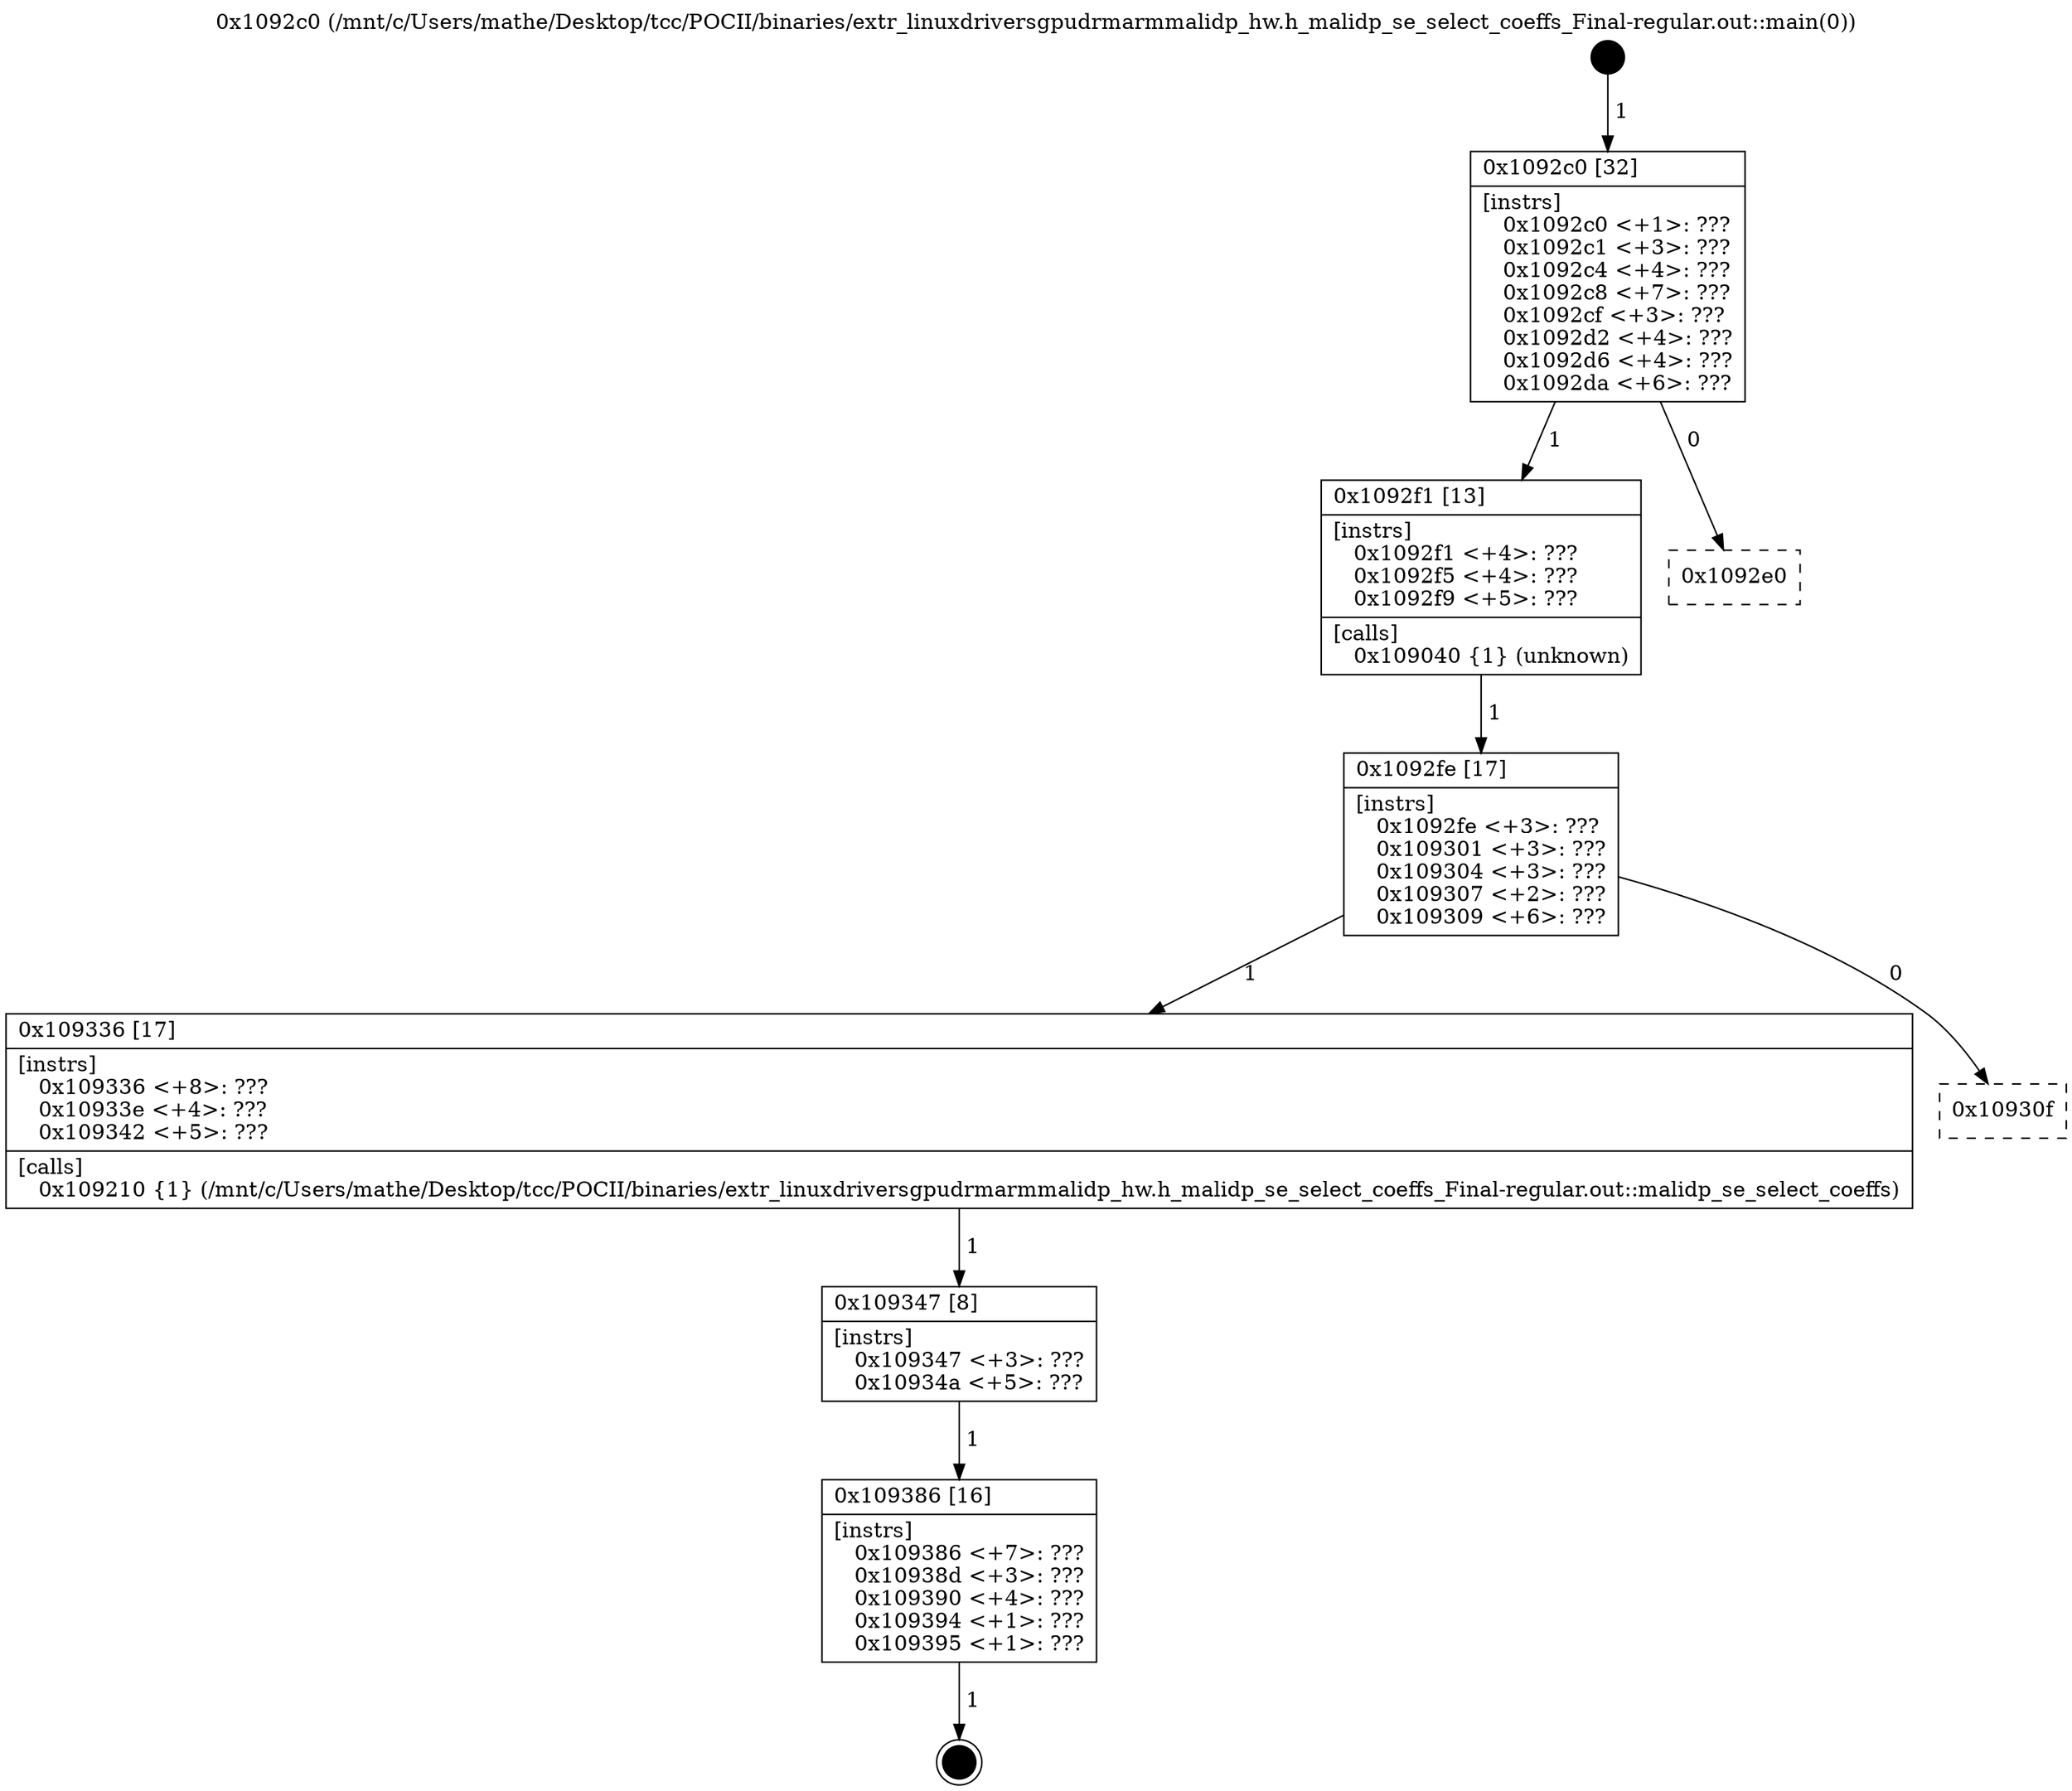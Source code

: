 digraph "0x1092c0" {
  label = "0x1092c0 (/mnt/c/Users/mathe/Desktop/tcc/POCII/binaries/extr_linuxdriversgpudrmarmmalidp_hw.h_malidp_se_select_coeffs_Final-regular.out::main(0))"
  labelloc = "t"
  node[shape=record]

  Entry [label="",width=0.3,height=0.3,shape=circle,fillcolor=black,style=filled]
  "0x1092c0" [label="{
     0x1092c0 [32]\l
     | [instrs]\l
     &nbsp;&nbsp;0x1092c0 \<+1\>: ???\l
     &nbsp;&nbsp;0x1092c1 \<+3\>: ???\l
     &nbsp;&nbsp;0x1092c4 \<+4\>: ???\l
     &nbsp;&nbsp;0x1092c8 \<+7\>: ???\l
     &nbsp;&nbsp;0x1092cf \<+3\>: ???\l
     &nbsp;&nbsp;0x1092d2 \<+4\>: ???\l
     &nbsp;&nbsp;0x1092d6 \<+4\>: ???\l
     &nbsp;&nbsp;0x1092da \<+6\>: ???\l
  }"]
  "0x1092f1" [label="{
     0x1092f1 [13]\l
     | [instrs]\l
     &nbsp;&nbsp;0x1092f1 \<+4\>: ???\l
     &nbsp;&nbsp;0x1092f5 \<+4\>: ???\l
     &nbsp;&nbsp;0x1092f9 \<+5\>: ???\l
     | [calls]\l
     &nbsp;&nbsp;0x109040 \{1\} (unknown)\l
  }"]
  "0x1092e0" [label="{
     0x1092e0\l
  }", style=dashed]
  "0x1092fe" [label="{
     0x1092fe [17]\l
     | [instrs]\l
     &nbsp;&nbsp;0x1092fe \<+3\>: ???\l
     &nbsp;&nbsp;0x109301 \<+3\>: ???\l
     &nbsp;&nbsp;0x109304 \<+3\>: ???\l
     &nbsp;&nbsp;0x109307 \<+2\>: ???\l
     &nbsp;&nbsp;0x109309 \<+6\>: ???\l
  }"]
  "0x109336" [label="{
     0x109336 [17]\l
     | [instrs]\l
     &nbsp;&nbsp;0x109336 \<+8\>: ???\l
     &nbsp;&nbsp;0x10933e \<+4\>: ???\l
     &nbsp;&nbsp;0x109342 \<+5\>: ???\l
     | [calls]\l
     &nbsp;&nbsp;0x109210 \{1\} (/mnt/c/Users/mathe/Desktop/tcc/POCII/binaries/extr_linuxdriversgpudrmarmmalidp_hw.h_malidp_se_select_coeffs_Final-regular.out::malidp_se_select_coeffs)\l
  }"]
  "0x10930f" [label="{
     0x10930f\l
  }", style=dashed]
  "0x109347" [label="{
     0x109347 [8]\l
     | [instrs]\l
     &nbsp;&nbsp;0x109347 \<+3\>: ???\l
     &nbsp;&nbsp;0x10934a \<+5\>: ???\l
  }"]
  "0x109386" [label="{
     0x109386 [16]\l
     | [instrs]\l
     &nbsp;&nbsp;0x109386 \<+7\>: ???\l
     &nbsp;&nbsp;0x10938d \<+3\>: ???\l
     &nbsp;&nbsp;0x109390 \<+4\>: ???\l
     &nbsp;&nbsp;0x109394 \<+1\>: ???\l
     &nbsp;&nbsp;0x109395 \<+1\>: ???\l
  }"]
  Exit [label="",width=0.3,height=0.3,shape=circle,fillcolor=black,style=filled,peripheries=2]
  Entry -> "0x1092c0" [label=" 1"]
  "0x1092c0" -> "0x1092f1" [label=" 1"]
  "0x1092c0" -> "0x1092e0" [label=" 0"]
  "0x1092f1" -> "0x1092fe" [label=" 1"]
  "0x1092fe" -> "0x109336" [label=" 1"]
  "0x1092fe" -> "0x10930f" [label=" 0"]
  "0x109336" -> "0x109347" [label=" 1"]
  "0x109347" -> "0x109386" [label=" 1"]
  "0x109386" -> Exit [label=" 1"]
}

